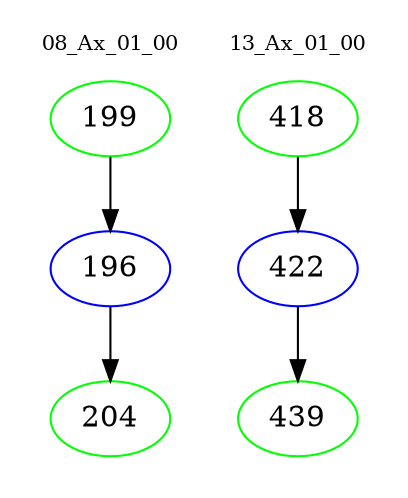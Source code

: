 digraph{
subgraph cluster_0 {
color = white
label = "08_Ax_01_00";
fontsize=10;
T0_199 [label="199", color="green"]
T0_199 -> T0_196 [color="black"]
T0_196 [label="196", color="blue"]
T0_196 -> T0_204 [color="black"]
T0_204 [label="204", color="green"]
}
subgraph cluster_1 {
color = white
label = "13_Ax_01_00";
fontsize=10;
T1_418 [label="418", color="green"]
T1_418 -> T1_422 [color="black"]
T1_422 [label="422", color="blue"]
T1_422 -> T1_439 [color="black"]
T1_439 [label="439", color="green"]
}
}
